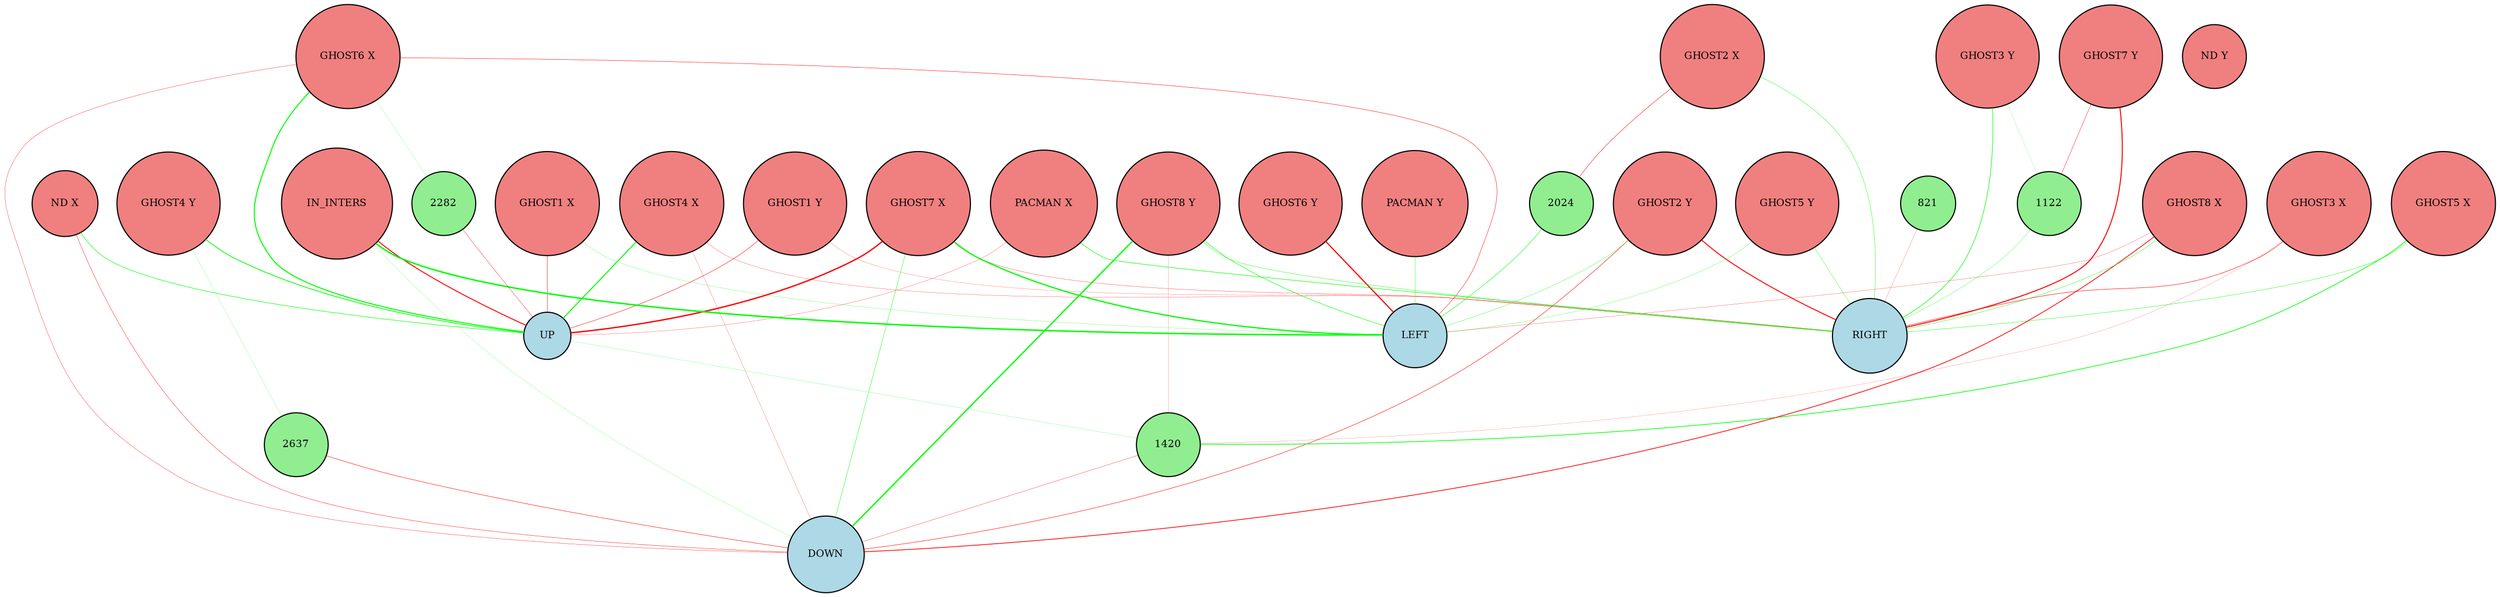 digraph {
	node [bgcolor=black fontsize=9 height=0.2 shape=circle width=0.2]
	"GHOST1 X" [fillcolor=lightcoral shape=circle style=filled]
	"GHOST1 Y" [fillcolor=lightcoral shape=circle style=filled]
	"GHOST2 X" [fillcolor=lightcoral shape=circle style=filled]
	"GHOST2 Y" [fillcolor=lightcoral shape=circle style=filled]
	"GHOST3 X" [fillcolor=lightcoral shape=circle style=filled]
	"GHOST3 Y" [fillcolor=lightcoral shape=circle style=filled]
	"GHOST4 X" [fillcolor=lightcoral shape=circle style=filled]
	"GHOST4 Y" [fillcolor=lightcoral shape=circle style=filled]
	"GHOST5 X" [fillcolor=lightcoral shape=circle style=filled]
	"GHOST5 Y" [fillcolor=lightcoral shape=circle style=filled]
	"GHOST6 X" [fillcolor=lightcoral shape=circle style=filled]
	"GHOST6 Y" [fillcolor=lightcoral shape=circle style=filled]
	"GHOST7 X" [fillcolor=lightcoral shape=circle style=filled]
	"GHOST7 Y" [fillcolor=lightcoral shape=circle style=filled]
	"GHOST8 X" [fillcolor=lightcoral shape=circle style=filled]
	"GHOST8 Y" [fillcolor=lightcoral shape=circle style=filled]
	"PACMAN X" [fillcolor=lightcoral shape=circle style=filled]
	"PACMAN Y" [fillcolor=lightcoral shape=circle style=filled]
	"ND X" [fillcolor=lightcoral shape=circle style=filled]
	"ND Y" [fillcolor=lightcoral shape=circle style=filled]
	IN_INTERS [fillcolor=lightcoral shape=circle style=filled]
	UP [fillcolor=lightblue style=filled]
	DOWN [fillcolor=lightblue style=filled]
	RIGHT [fillcolor=lightblue style=filled]
	LEFT [fillcolor=lightblue style=filled]
	1122 [fillcolor=lightgreen style=filled]
	2024 [fillcolor=lightgreen style=filled]
	2282 [fillcolor=lightgreen style=filled]
	1420 [fillcolor=lightgreen style=filled]
	2637 [fillcolor=lightgreen style=filled]
	821 [fillcolor=lightgreen style=filled]
	"GHOST1 X" -> UP [arrowhead=none color=red penwidth=0.3335450347852732 style=solid]
	"GHOST1 X" -> LEFT [arrowhead=none color=green penwidth=0.16967230323049556 style=solid]
	"GHOST1 Y" -> UP [arrowhead=none color=red penwidth=0.34857509475210274 style=solid]
	"GHOST1 Y" -> RIGHT [arrowhead=none color=red penwidth=0.14451849060298894 style=solid]
	"GHOST2 X" -> RIGHT [arrowhead=none color=green penwidth=0.29806748177454484 style=solid]
	"GHOST2 Y" -> DOWN [arrowhead=none color=red penwidth=0.3717428522447669 style=solid]
	"GHOST2 Y" -> RIGHT [arrowhead=none color=red penwidth=0.8474335318899093 style=solid]
	"GHOST2 Y" -> LEFT [arrowhead=none color=green penwidth=0.23167197000090914 style=solid]
	"GHOST3 X" -> RIGHT [arrowhead=none color=red penwidth=0.3786100436842431 style=solid]
	"GHOST3 Y" -> RIGHT [arrowhead=none color=green penwidth=0.4925524444214715 style=solid]
	"GHOST4 X" -> UP [arrowhead=none color=green penwidth=0.8990814168191148 style=solid]
	"GHOST4 X" -> DOWN [arrowhead=none color=red penwidth=0.1676740117386074 style=solid]
	"GHOST4 X" -> RIGHT [arrowhead=none color=red penwidth=0.18060319215344062 style=solid]
	"GHOST4 Y" -> UP [arrowhead=none color=green penwidth=0.6870674791011246 style=solid]
	"GHOST5 X" -> RIGHT [arrowhead=none color=green penwidth=0.30056250497157 style=solid]
	"GHOST5 Y" -> RIGHT [arrowhead=none color=green penwidth=0.25825595547595526 style=solid]
	"GHOST5 Y" -> LEFT [arrowhead=none color=green penwidth=0.19409895282752526 style=solid]
	"GHOST6 X" -> UP [arrowhead=none color=green penwidth=0.9294648179785888 style=solid]
	"GHOST6 X" -> DOWN [arrowhead=none color=red penwidth=0.23800652259264185 style=solid]
	"GHOST6 X" -> LEFT [arrowhead=none color=red penwidth=0.32934675406652936 style=solid]
	"GHOST6 Y" -> LEFT [arrowhead=none color=red penwidth=1.0420781134331774 style=solid]
	"GHOST7 X" -> UP [arrowhead=none color=red penwidth=1.1930036961957446 style=solid]
	"GHOST7 X" -> DOWN [arrowhead=none color=green penwidth=0.32012321791389253 style=solid]
	"GHOST7 X" -> RIGHT [arrowhead=none color=red penwidth=0.21437985789555752 style=solid]
	"GHOST7 X" -> LEFT [arrowhead=none color=green penwidth=1.120950847936117 style=solid]
	"GHOST7 Y" -> RIGHT [arrowhead=none color=red penwidth=0.8965711841725668 style=solid]
	"GHOST8 X" -> DOWN [arrowhead=none color=red penwidth=0.6603274723870772 style=solid]
	"GHOST8 X" -> RIGHT [arrowhead=none color=green penwidth=0.28106131428469006 style=solid]
	"GHOST8 X" -> LEFT [arrowhead=none color=red penwidth=0.17828608822717512 style=solid]
	"GHOST8 Y" -> DOWN [arrowhead=none color=green penwidth=1.2096322317445658 style=solid]
	"GHOST8 Y" -> RIGHT [arrowhead=none color=green penwidth=0.2915510196781814 style=solid]
	"GHOST8 Y" -> LEFT [arrowhead=none color=green penwidth=0.41245960329861664 style=solid]
	"PACMAN X" -> UP [arrowhead=none color=red penwidth=0.17758257831440102 style=solid]
	"PACMAN X" -> RIGHT [arrowhead=none color=green penwidth=0.44982894026374476 style=solid]
	"PACMAN Y" -> LEFT [arrowhead=none color=green penwidth=0.25711750339717476 style=solid]
	"ND X" -> UP [arrowhead=none color=green penwidth=0.4352040064308019 style=solid]
	"ND X" -> DOWN [arrowhead=none color=red penwidth=0.28970301690892897 style=solid]
	IN_INTERS -> UP [arrowhead=none color=red penwidth=0.8439668935414076 style=solid]
	IN_INTERS -> DOWN [arrowhead=none color=green penwidth=0.13466621679101085 style=solid]
	IN_INTERS -> LEFT [arrowhead=none color=green penwidth=1.2982036224588966 style=solid]
	821 -> RIGHT [arrowhead=none color=red penwidth=0.14916287485909152 style=solid]
	"GHOST3 Y" -> 1122 [arrowhead=none color=green penwidth=0.13526184482441553 style=solid]
	1122 -> RIGHT [arrowhead=none color=green penwidth=0.21209079336007114 style=solid]
	1420 -> DOWN [arrowhead=none color=red penwidth=0.22948570346027777 style=solid]
	"GHOST7 Y" -> 1122 [arrowhead=none color=red penwidth=0.2948908144973804 style=solid]
	"GHOST2 X" -> 2024 [arrowhead=none color=red penwidth=0.3457404406608454 style=solid]
	2024 -> LEFT [arrowhead=none color=green penwidth=0.382088247758928 style=solid]
	"GHOST5 X" -> 1420 [arrowhead=none color=green penwidth=0.6140893094442201 style=solid]
	"GHOST3 X" -> 1420 [arrowhead=none color=red penwidth=0.12098859413583876 style=solid]
	"GHOST6 X" -> 2282 [arrowhead=none color=green penwidth=0.12610450228308964 style=solid]
	2282 -> UP [arrowhead=none color=red penwidth=0.2625202895431157 style=solid]
	UP -> 1420 [arrowhead=none color=green penwidth=0.14067599402596137 style=solid]
	"GHOST4 Y" -> 2637 [arrowhead=none color=green penwidth=0.13819750008695533 style=solid]
	2637 -> DOWN [arrowhead=none color=red penwidth=0.36092356062386177 style=solid]
	"GHOST8 Y" -> 1420 [arrowhead=none color=red penwidth=0.12573590673261634 style=solid]
}
